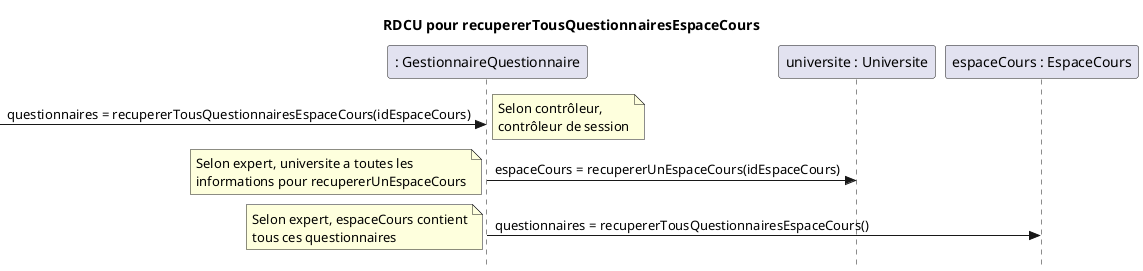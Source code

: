@startuml recupererTousQuestionnairesEspaceCours
skinparam style strictuml
skinparam defaultfontname Verdana
title RDCU pour recupererTousQuestionnairesEspaceCours
participant ": GestionnaireQuestionnaire" as gestionnaireQuestion
participant "universite : Universite" as universite
participant "espaceCours : EspaceCours" as cours
-> gestionnaireQuestion : questionnaires = recupererTousQuestionnairesEspaceCours(idEspaceCours)
note left : Selon contrôleur,\ncontrôleur de session
gestionnaireQuestion -> universite : espaceCours = recupererUnEspaceCours(idEspaceCours)
note left : Selon expert, universite a toutes les\ninformations pour recupererUnEspaceCours
gestionnaireQuestion -> cours : questionnaires = recupererTousQuestionnairesEspaceCours()
note left : Selon expert, espaceCours contient\ntous ces questionnaires
@enduml

@startuml recupererQuestionsQuestionnaire
skinparam style strictuml
skinparam defaultfontname Verdana
title RDCU pour recupererQuestionsQuestionnaire
participant ": GestionnaireQuestionnaire" as gestionnaireQuestion
participant "universite : Universite" as universite
participant "espaceCours : EspaceCours" as cours
participant "questionnaire : Questionnaire" as questionnaire
-> gestionnaireQuestion : questions = recupererQuestionsQuestionnaire\n(idEspaceCours, idQuestionnaire)
note left : Selon contrôleur,\ncontrôleur de session
gestionnaireQuestion -> universite : espaceCours = recupererUnEspaceCours(idEspaceCours)
note left : Selon expert, universite a toutes les\ninformations pour recupererUnEspaceCours
gestionnaireQuestion -> cours : questionnaire =\nrecupererUnQuestionnaire(idQuestionnaire)
note left : Selon expert, espaceCours contient\ntous ses questionnaires
gestionnaireQuestion -> questionnaire : questions = recupererQuestions()
note left : Selon expert, questionnaire contient\ntoutes ses questions
@enduml 

@startuml ajouterReponseTentative
skinparam style strictuml
skinparam defaultfontname Verdana
title RDCU pour ajouterReponseTentative
participant ": GestionnaireQuestionnaire" as gestionnaireQuestion
participant "universite : Universite" as universite
participant "espaceCours : EspaceCours" as cours
participant "questionnaire : Questionnaire" as questionnaire
participant "tentative : Tentative" as tentative
participant "questions : Question[]" as questions
participant "question : Question" as question
-> gestionnaireQuestion : ajouterReponseTentative(idEspaceCours,\nidQuestionnaire, idQuestion, reponse)
note left : Selon contrôleur,\ncontrôleur de session
gestionnaireQuestion -> universite : espaceCours = recupererUnEspaceCours(idEspaceCours)
note left : Selon expert, universite a toutes les\ninformations pour recupererUnEspaceCours
gestionnaireQuestion -> cours : questionnaire =\nrecupererUnQuestionnaire(idQuestionnaire)
note left : Selon expert, espaceCours contient\ntous ses questionnaires
gestionnaireQuestion -> questionnaire : ajouterReponseTentative(idQuestion, reponse)
note left : Selon expert, Quesitonnaire\ncontient les informations\npour ajouterReponseTentative
questionnaire --> tentative** : create(questions)
note left : Selon createur, gestionnaireQuestion\n contient Tentative\nquestions est le tableau de question\ndu questionnaire stocké en attribut
tentative --> questions** : create(questions)
note left : Selon createur, Tentative\ncontient les questions
questionnaire -> tentative : repondre(idQuestion, reponse)
note left : Selon expert, tentative doit initialiser\nles reponse à ses questions
tentative -> questions : question = getQuestion(idQuestion)
note left : Selon expert
tentative -> question : setReponse(reponse)
note left : Selon expert
@enduml

@startuml terminerAjouterReponseTentative
skinparam style strictuml
skinparam defaultfontname Verdana
title RDCU pour terminerAjouterReponseTentative
participant ": GestionnaireQuestionnaire" as gestionnaireQuestion
participant "universite : Universite" as universite
participant "espaceCours : EspaceCours" as cours
participant "questionnaire : Questionnaire" as questionnaire
participant "tentative : Tentative" as tentative
participant "questions : Question[]" as questions
participant "question : Question" as question
-> gestionnaireQuestion : tentative = terminerAjouterReponseTentative(idEspaceCours,\nidQuestionnaire)
note left : Selon contrôleur,\ncontrôleur de session
gestionnaireQuestion -> universite : espaceCours = recupererUnEspaceCours(idEspaceCours)
note left : Selon expert, universite a toutes les\ninformations pour recupererUnEspaceCours
gestionnaireQuestion -> cours : questionnaire =\nrecupererUnQuestionnaire(idQuestionnaire)
note left : Selon expert, espaceCours contient\ntous ses questionnaires
gestionnaireQuestion -> questionnaire : solutionnaire = recupererReponse()
note left : Selon expert, Questionnaire\ncontient ces Questions qui\ncontiennent leurs réponses.\nsolutionnaire est un tableau\navec seulement les réponses
gestionnaireQuestion -> tentative : tentative = corriger(solutionnaire)
note left : Selon faire soi-même, Questionnaire\nse corrige lui même afin de réduire\nle décalage des représentations
loop questions.length
tentative -> questions : question = getQuestion(i)
note left : Selon expert
tentative -> question : reponse = getReponse()
note left : Selon expert
alt reponse == solutionnaire[i]
tentative -> tentative : note++
note left : Selon expert
end
end
tentative -> tentative : setStatut("évalué")
note left : Selon expert
@enduml